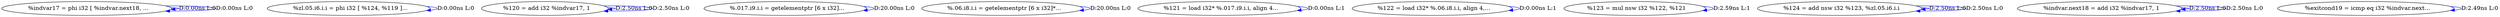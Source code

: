 digraph {
Node0x3ef87d0[label="  %indvar17 = phi i32 [ %indvar.next18, ..."];
Node0x3ef87d0 -> Node0x3ef87d0[label="D:0.00ns L:0",color=blue];
Node0x3ef87d0 -> Node0x3ef87d0[label="D:0.00ns L:0",color=blue];
Node0x3ef88b0[label="  %zl.05.i6.i.i = phi i32 [ %124, %119 ]..."];
Node0x3ef88b0 -> Node0x3ef88b0[label="D:0.00ns L:0",color=blue];
Node0x3ef8990[label="  %120 = add i32 %indvar17, 1"];
Node0x3ef8990 -> Node0x3ef8990[label="D:2.50ns L:0",color=blue];
Node0x3ef8990 -> Node0x3ef8990[label="D:2.50ns L:0",color=blue];
Node0x3ef8a70[label="  %.017.i9.i.i = getelementptr [6 x i32]..."];
Node0x3ef8a70 -> Node0x3ef8a70[label="D:20.00ns L:0",color=blue];
Node0x3ef8b50[label="  %.06.i8.i.i = getelementptr [6 x i32]*..."];
Node0x3ef8b50 -> Node0x3ef8b50[label="D:20.00ns L:0",color=blue];
Node0x3ef8c30[label="  %121 = load i32* %.017.i9.i.i, align 4..."];
Node0x3ef8c30 -> Node0x3ef8c30[label="D:0.00ns L:1",color=blue];
Node0x3ef8d50[label="  %122 = load i32* %.06.i8.i.i, align 4,..."];
Node0x3ef8d50 -> Node0x3ef8d50[label="D:0.00ns L:1",color=blue];
Node0x3ef8e70[label="  %123 = mul nsw i32 %122, %121"];
Node0x3ef8e70 -> Node0x3ef8e70[label="D:2.59ns L:1",color=blue];
Node0x3ef8fd0[label="  %124 = add nsw i32 %123, %zl.05.i6.i.i"];
Node0x3ef8fd0 -> Node0x3ef8fd0[label="D:2.50ns L:0",color=blue];
Node0x3ef8fd0 -> Node0x3ef8fd0[label="D:2.50ns L:0",color=blue];
Node0x3ef90b0[label="  %indvar.next18 = add i32 %indvar17, 1"];
Node0x3ef90b0 -> Node0x3ef90b0[label="D:2.50ns L:0",color=blue];
Node0x3ef90b0 -> Node0x3ef90b0[label="D:2.50ns L:0",color=blue];
Node0x3ef9190[label="  %exitcond19 = icmp eq i32 %indvar.next..."];
Node0x3ef9190 -> Node0x3ef9190[label="D:2.49ns L:0",color=blue];
}
